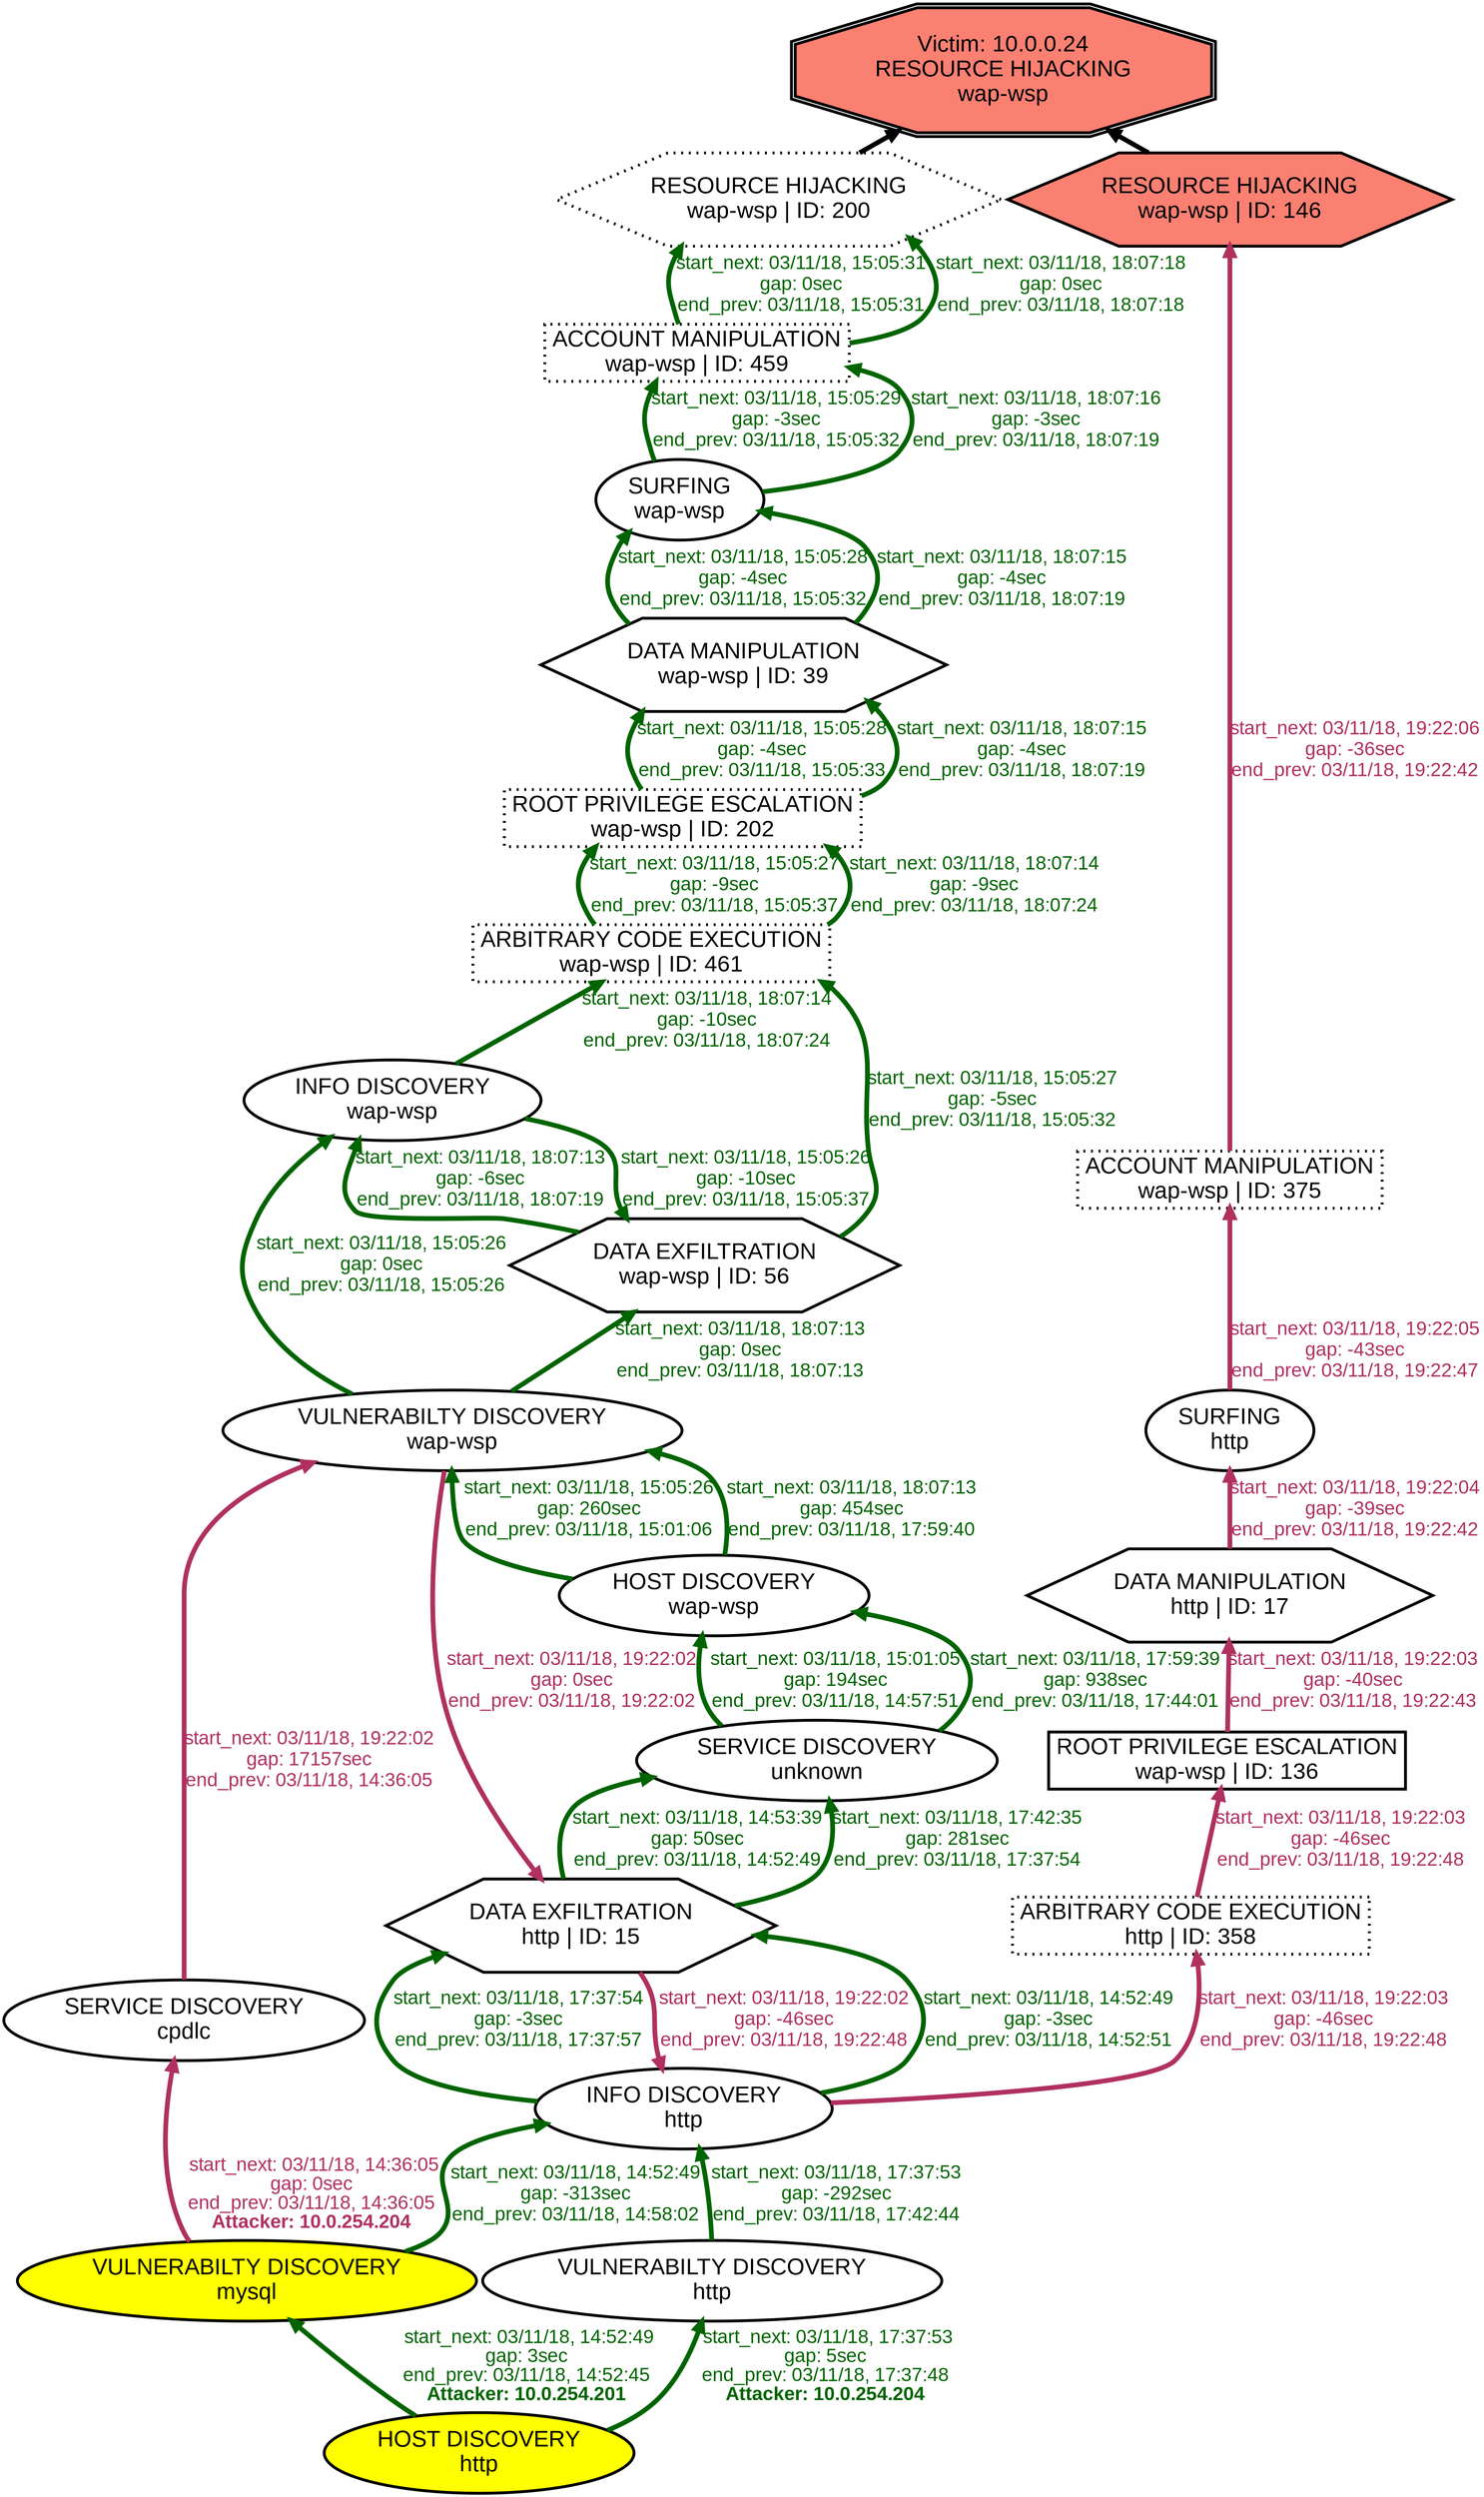 digraph RESOURCEHIJACKINGwapwsp {
rankdir="BT"; 
 graph [ nodesep="0.1", ranksep="0.02"] 
 node [ fontname=Arial, fontsize=24,penwidth=3]; 
 edge [ fontname=Arial, fontsize=20,penwidth=5 ];
"Victim: 10.0.0.24
RESOURCE HIJACKING
wap-wsp" [shape=doubleoctagon, style=filled, fillcolor=salmon];
{ rank = max; "Victim: 10.0.0.24
RESOURCE HIJACKING
wap-wsp"}
"RESOURCE HIJACKING
wap-wsp | ID: 200" -> "Victim: 10.0.0.24
RESOURCE HIJACKING
wap-wsp"
"RESOURCE HIJACKING
wap-wsp | ID: 200" [style="filled,dotted", fillcolor= salmon]
"RESOURCE HIJACKING
wap-wsp | ID: 146" -> "Victim: 10.0.0.24
RESOURCE HIJACKING
wap-wsp"
"RESOURCE HIJACKING
wap-wsp | ID: 146" [style=filled, fillcolor= salmon]
{ rank=same; "RESOURCE HIJACKING
wap-wsp | ID: 200" "RESOURCE HIJACKING
wap-wsp | ID: 146"}
"VULNERABILTY DISCOVERY
mysql" [style=filled, fillcolor= yellow]
"VULNERABILTY DISCOVERY
mysql" -> "SERVICE DISCOVERY
cpdlc" [ color=maroon] [label=<<font color="maroon"> start_next: 03/11/18, 14:36:05<br/>gap: 0sec<br/>end_prev: 03/11/18, 14:36:05</font><br/><font color="maroon"><b>Attacker: 10.0.254.204</b></font>>]
"SERVICE DISCOVERY
cpdlc" -> "VULNERABILTY DISCOVERY
wap-wsp" [ label="start_next: 03/11/18, 19:22:02
gap: 17157sec
end_prev: 03/11/18, 14:36:05"][ fontcolor="maroon" color=maroon]
"VULNERABILTY DISCOVERY
wap-wsp" -> "DATA EXFILTRATION
http | ID: 15" [ label="start_next: 03/11/18, 19:22:02
gap: 0sec
end_prev: 03/11/18, 19:22:02"][ fontcolor="maroon" color=maroon]
"DATA EXFILTRATION
http | ID: 15" -> "INFO DISCOVERY
http" [ label="start_next: 03/11/18, 19:22:02
gap: -46sec
end_prev: 03/11/18, 19:22:48"][ fontcolor="maroon" color=maroon]
"INFO DISCOVERY
http" -> "ARBITRARY CODE EXECUTION
http | ID: 358" [ label="start_next: 03/11/18, 19:22:03
gap: -46sec
end_prev: 03/11/18, 19:22:48"][ fontcolor="maroon" color=maroon]
"ARBITRARY CODE EXECUTION
http | ID: 358" -> "ROOT PRIVILEGE ESCALATION
wap-wsp | ID: 136" [ label="start_next: 03/11/18, 19:22:03
gap: -46sec
end_prev: 03/11/18, 19:22:48"][ fontcolor="maroon" color=maroon]
"ROOT PRIVILEGE ESCALATION
wap-wsp | ID: 136" -> "DATA MANIPULATION
http | ID: 17" [ label="start_next: 03/11/18, 19:22:03
gap: -40sec
end_prev: 03/11/18, 19:22:43"][ fontcolor="maroon" color=maroon]
"DATA MANIPULATION
http | ID: 17" -> "SURFING
http" [ label="start_next: 03/11/18, 19:22:04
gap: -39sec
end_prev: 03/11/18, 19:22:42"][ fontcolor="maroon" color=maroon]
"SURFING
http" -> "ACCOUNT MANIPULATION
wap-wsp | ID: 375" [ label="start_next: 03/11/18, 19:22:05
gap: -43sec
end_prev: 03/11/18, 19:22:47"][ fontcolor="maroon" color=maroon]
"ACCOUNT MANIPULATION
wap-wsp | ID: 375" -> "RESOURCE HIJACKING
wap-wsp | ID: 146" [ label="start_next: 03/11/18, 19:22:06
gap: -36sec
end_prev: 03/11/18, 19:22:42"][ fontcolor="maroon" color=maroon]
"HOST DISCOVERY
http" [style=filled, fillcolor= yellow]
"HOST DISCOVERY
http" -> "VULNERABILTY DISCOVERY
mysql" [ color=darkgreen] [label=<<font color="darkgreen"> start_next: 03/11/18, 14:52:49<br/>gap: 3sec<br/>end_prev: 03/11/18, 14:52:45</font><br/><font color="darkgreen"><b>Attacker: 10.0.254.201</b></font>>]
"VULNERABILTY DISCOVERY
mysql" -> "INFO DISCOVERY
http" [ label="start_next: 03/11/18, 14:52:49
gap: -313sec
end_prev: 03/11/18, 14:58:02"][ fontcolor="darkgreen" color=darkgreen]
"INFO DISCOVERY
http" -> "DATA EXFILTRATION
http | ID: 15" [ label="start_next: 03/11/18, 14:52:49
gap: -3sec
end_prev: 03/11/18, 14:52:51"][ fontcolor="darkgreen" color=darkgreen]
"DATA EXFILTRATION
http | ID: 15" -> "SERVICE DISCOVERY
unknown" [ label="start_next: 03/11/18, 14:53:39
gap: 50sec
end_prev: 03/11/18, 14:52:49"][ fontcolor="darkgreen" color=darkgreen]
"SERVICE DISCOVERY
unknown" -> "HOST DISCOVERY
wap-wsp" [ label="start_next: 03/11/18, 15:01:05
gap: 194sec
end_prev: 03/11/18, 14:57:51"][ fontcolor="darkgreen" color=darkgreen]
"HOST DISCOVERY
wap-wsp" -> "VULNERABILTY DISCOVERY
wap-wsp" [ label="start_next: 03/11/18, 15:05:26
gap: 260sec
end_prev: 03/11/18, 15:01:06"][ fontcolor="darkgreen" color=darkgreen]
"VULNERABILTY DISCOVERY
wap-wsp" -> "INFO DISCOVERY
wap-wsp" [ label="start_next: 03/11/18, 15:05:26
gap: 0sec
end_prev: 03/11/18, 15:05:26"][ fontcolor="darkgreen" color=darkgreen]
"INFO DISCOVERY
wap-wsp" -> "DATA EXFILTRATION
wap-wsp | ID: 56" [ label="start_next: 03/11/18, 15:05:26
gap: -10sec
end_prev: 03/11/18, 15:05:37"][ fontcolor="darkgreen" color=darkgreen]
"DATA EXFILTRATION
wap-wsp | ID: 56" -> "ARBITRARY CODE EXECUTION
wap-wsp | ID: 461" [ label="start_next: 03/11/18, 15:05:27
gap: -5sec
end_prev: 03/11/18, 15:05:32"][ fontcolor="darkgreen" color=darkgreen]
"ARBITRARY CODE EXECUTION
wap-wsp | ID: 461" -> "ROOT PRIVILEGE ESCALATION
wap-wsp | ID: 202" [ label="start_next: 03/11/18, 15:05:27
gap: -9sec
end_prev: 03/11/18, 15:05:37"][ fontcolor="darkgreen" color=darkgreen]
"ROOT PRIVILEGE ESCALATION
wap-wsp | ID: 202" -> "DATA MANIPULATION
wap-wsp | ID: 39" [ label="start_next: 03/11/18, 15:05:28
gap: -4sec
end_prev: 03/11/18, 15:05:33"][ fontcolor="darkgreen" color=darkgreen]
"DATA MANIPULATION
wap-wsp | ID: 39" -> "SURFING
wap-wsp" [ label="start_next: 03/11/18, 15:05:28
gap: -4sec
end_prev: 03/11/18, 15:05:32"][ fontcolor="darkgreen" color=darkgreen]
"SURFING
wap-wsp" -> "ACCOUNT MANIPULATION
wap-wsp | ID: 459" [ label="start_next: 03/11/18, 15:05:29
gap: -3sec
end_prev: 03/11/18, 15:05:32"][ fontcolor="darkgreen" color=darkgreen]
"ACCOUNT MANIPULATION
wap-wsp | ID: 459" -> "RESOURCE HIJACKING
wap-wsp | ID: 200" [ label="start_next: 03/11/18, 15:05:31
gap: 0sec
end_prev: 03/11/18, 15:05:31"][ fontcolor="darkgreen" color=darkgreen]
"HOST DISCOVERY
http" [style=filled, fillcolor= yellow]
"HOST DISCOVERY
http" -> "VULNERABILTY DISCOVERY
http" [ color=darkgreen] [label=<<font color="darkgreen"> start_next: 03/11/18, 17:37:53<br/>gap: 5sec<br/>end_prev: 03/11/18, 17:37:48</font><br/><font color="darkgreen"><b>Attacker: 10.0.254.204</b></font>>]
"VULNERABILTY DISCOVERY
http" -> "INFO DISCOVERY
http" [ label="start_next: 03/11/18, 17:37:53
gap: -292sec
end_prev: 03/11/18, 17:42:44"][ fontcolor="darkgreen" color=darkgreen]
"INFO DISCOVERY
http" -> "DATA EXFILTRATION
http | ID: 15" [ label="start_next: 03/11/18, 17:37:54
gap: -3sec
end_prev: 03/11/18, 17:37:57"][ fontcolor="darkgreen" color=darkgreen]
"DATA EXFILTRATION
http | ID: 15" -> "SERVICE DISCOVERY
unknown" [ label="start_next: 03/11/18, 17:42:35
gap: 281sec
end_prev: 03/11/18, 17:37:54"][ fontcolor="darkgreen" color=darkgreen]
"SERVICE DISCOVERY
unknown" -> "HOST DISCOVERY
wap-wsp" [ label="start_next: 03/11/18, 17:59:39
gap: 938sec
end_prev: 03/11/18, 17:44:01"][ fontcolor="darkgreen" color=darkgreen]
"HOST DISCOVERY
wap-wsp" -> "VULNERABILTY DISCOVERY
wap-wsp" [ label="start_next: 03/11/18, 18:07:13
gap: 454sec
end_prev: 03/11/18, 17:59:40"][ fontcolor="darkgreen" color=darkgreen]
"VULNERABILTY DISCOVERY
wap-wsp" -> "DATA EXFILTRATION
wap-wsp | ID: 56" [ label="start_next: 03/11/18, 18:07:13
gap: 0sec
end_prev: 03/11/18, 18:07:13"][ fontcolor="darkgreen" color=darkgreen]
"DATA EXFILTRATION
wap-wsp | ID: 56" -> "INFO DISCOVERY
wap-wsp" [ label="start_next: 03/11/18, 18:07:13
gap: -6sec
end_prev: 03/11/18, 18:07:19"][ fontcolor="darkgreen" color=darkgreen]
"INFO DISCOVERY
wap-wsp" -> "ARBITRARY CODE EXECUTION
wap-wsp | ID: 461" [ label="start_next: 03/11/18, 18:07:14
gap: -10sec
end_prev: 03/11/18, 18:07:24"][ fontcolor="darkgreen" color=darkgreen]
"ARBITRARY CODE EXECUTION
wap-wsp | ID: 461" -> "ROOT PRIVILEGE ESCALATION
wap-wsp | ID: 202" [ label="start_next: 03/11/18, 18:07:14
gap: -9sec
end_prev: 03/11/18, 18:07:24"][ fontcolor="darkgreen" color=darkgreen]
"ROOT PRIVILEGE ESCALATION
wap-wsp | ID: 202" -> "DATA MANIPULATION
wap-wsp | ID: 39" [ label="start_next: 03/11/18, 18:07:15
gap: -4sec
end_prev: 03/11/18, 18:07:19"][ fontcolor="darkgreen" color=darkgreen]
"DATA MANIPULATION
wap-wsp | ID: 39" -> "SURFING
wap-wsp" [ label="start_next: 03/11/18, 18:07:15
gap: -4sec
end_prev: 03/11/18, 18:07:19"][ fontcolor="darkgreen" color=darkgreen]
"SURFING
wap-wsp" -> "ACCOUNT MANIPULATION
wap-wsp | ID: 459" [ label="start_next: 03/11/18, 18:07:16
gap: -3sec
end_prev: 03/11/18, 18:07:19"][ fontcolor="darkgreen" color=darkgreen]
"ACCOUNT MANIPULATION
wap-wsp | ID: 459" -> "RESOURCE HIJACKING
wap-wsp | ID: 200" [ label="start_next: 03/11/18, 18:07:18
gap: 0sec
end_prev: 03/11/18, 18:07:18"][ fontcolor="darkgreen" color=darkgreen]
"VULNERABILTY DISCOVERY
mysql" [shape=oval]
"VULNERABILTY DISCOVERY
mysql" [tooltip="ET SCAN Suspicious inbound to mySQL port 3306
ET SCAN Suspicious inbound to MSSQL port 1433
ET SCAN Suspicious inbound to PostgreSQL port 5432
ET SCAN Nikto Web App Scan in Progress
ET SCAN Suspicious inbound to Oracle SQL port 1521
ET SCAN Suspicious inbound to mSQL port 4333"]
"SERVICE DISCOVERY
cpdlc" [shape=oval]
"SERVICE DISCOVERY
cpdlc" [tooltip="ET SCAN Potential VNC Scan 5900-5920
ET SCAN Potential VNC Scan 5800-5820"]
"VULNERABILTY DISCOVERY
wap-wsp" [shape=oval]
"VULNERABILTY DISCOVERY
wap-wsp" [tooltip="ET SCAN Nikto Web App Scan in Progress"]
"DATA EXFILTRATION
http | ID: 15" [shape=hexagon]
"DATA EXFILTRATION
http | ID: 15" [tooltip="GPL WEB_SERVER Tomcat server snoop access
GPL EXPLOIT ISAPI .ida access
GPL EXPLOIT /msadc/samples/ access
ET WEB_SERVER ColdFusion componentutils access
ET WEB_SERVER /system32/ in Uri - Possible Protected Directory Access Attempt
ET WEB_SPECIFIC_APPS PHP-CGI query string parameter vulnerability
ET WEB_SERVER Possible XXE SYSTEM ENTITY in POST BODY.
ET WEB_SERVER /etc/shadow Detected in URI
GPL EXPLOIT ISAPI .idq access"]
"INFO DISCOVERY
http" [shape=oval]
"INFO DISCOVERY
http" [tooltip="GPL WEB_SERVER viewcode access
GPL WEB_SERVER .htaccess access
GPL WEB_SERVER writeto.cnf access
GPL WEB_SERVER iisadmin access
ET WEB_SERVER PHP Easteregg Information-Disclosure (funny-logo)
ET WEB_SPECIFIC_APPS Request to Wordpress W3TC Plug-in dbcache Directory
GPL WEB_SERVER services.cnf access
ET WEB_SERVER PHP Easteregg Information-Disclosure (zend-logo)
GPL EXPLOIT unicode directory traversal attempt
ET WEB_SERVER PHP Easteregg Information-Disclosure (php-logo)
GPL WEB_SERVER service.cnf access
GPL EXPLOIT iisadmpwd attempt
ET WEB_SERVER PHP SESSION SuperGlobal in URI
GPL WEB_SERVER /~root access
GPL WEB_SERVER authors.pwd access
ET WEB_SERVER PHP ENV SuperGlobal in URI
GPL EXPLOIT .cnf access
ET POLICY Proxy TRACE Request - inbound
GPL WEB_SERVER .htpasswd access
GPL WEB_SERVER global.asa access
ET WEB_SERVER PHP SERVER SuperGlobal in URI
GPL EXPLOIT fpcount access
GPL WEB_SERVER globals.pl access
GPL WEB_SERVER service.pwd
GPL EXPLOIT ISAPI .idq attempt
ET WEB_SERVER PHP Easteregg Information-Disclosure (phpinfo)
GPL WEB_SERVER printenv access
GPL WEB_SERVER author.exe access
GPL EXPLOIT iissamples access
GPL EXPLOIT .htr access
ET WEB_SERVER PHP REQUEST SuperGlobal in URI"]
"ARBITRARY CODE EXECUTION
http | ID: 358" [style="dotted", shape=box]
"ARBITRARY CODE EXECUTION
http | ID: 358" [tooltip="ET CURRENT_EVENTS QNAP Shellshock CVE-2014-6271
ET WEB_SPECIFIC_APPS DesktopOnNet don3_requiem.php app_path Parameter Remote File Inclusion
ET WEB_SPECIFIC_APPS Horde type Parameter Local File Inclusion Attempt
ET WEB_SPECIFIC_APPS Golem Gaming Portal root_path Parameter Remote File inclusion Attempt
ET WEB_SERVER Possible CVE-2014-6271 Attempt in Headers
ET WEB_SPECIFIC_APPS BASE base_stat_common.php remote file include
ET WEB_SPECIFIC_APPS KR-Web krgourl.php DOCUMENT_ROOT Parameter Remote File Inclusion Attempt
ET WEB_SPECIFIC_APPS Joomla swMenuPro ImageManager.php Remote File Inclusion Attempt
ET WEB_SPECIFIC_APPS FormMailer formmailer.admin.inc.php BASE_DIR Parameter Remote File Inclusion Attempt
ET WEB_SPECIFIC_APPS AjaxPortal di.php pathtoserverdata Parameter Remote File Inclusion Attempt
ET WEB_SERVER cmd.exe In URI - Possible Command Execution Attempt
ET WEB_SPECIFIC_APPS KingCMS menu.php CONFIG Parameter Remote File Inclusion
ETPRO WEB_SPECIFIC_APPS PHPMoAdmin RCE Attempt
ET WEB_SERVER Exploit Suspected PHP Injection Attack (cmd=)
ET WEB_SPECIFIC_APPS Achievo debugger.php config_atkroot parameter Remote File Inclusion Attempt
ET WEB_SERVER Possible CVE-2014-6271 Attempt
ET WEB_SPECIFIC_APPS Joomla Dada Mail Manager Component config.dadamail.php GLOBALS Parameter Remote File Inclusion
ET WEB_SPECIFIC_APPS WEB-PHP RCE PHPBB 2004-1315
ET WEB_SPECIFIC_APPS DesktopOnNet frontpage.php app_path Parameter Remote File Inclusion
ET WEB_SPECIFIC_APPS Joomla AjaxChat Component ajcuser.php GLOBALS Parameter Remote File Inclusion Attempt"]
"ROOT PRIVILEGE ESCALATION
wap-wsp | ID: 136" [shape=box]
"ROOT PRIVILEGE ESCALATION
wap-wsp | ID: 136" [tooltip="ET WEB_SERVER ColdFusion administrator access
ETPRO WEB_SPECIFIC_APPS ipTIME firmware < 9.58 RCE
GPL EXPLOIT administrators.pwd access
GPL EXPLOIT CodeRed v2 root.exe access"]
"DATA MANIPULATION
http | ID: 17" [shape=hexagon]
"DATA MANIPULATION
http | ID: 17" [tooltip="ET WEB_SERVER Possible SQL Injection Attempt SELECT FROM
ET WEB_SERVER MYSQL SELECT CONCAT SQL Injection Attempt
ET WEB_SERVER Possible SQL Injection Attempt UNION SELECT"]
"SURFING
http" [shape=oval]
"SURFING
http" [tooltip="ET WEB_SERVER WEB-PHP phpinfo access"]
"ACCOUNT MANIPULATION
wap-wsp | ID: 375" [style="dotted", shape=box]
"ACCOUNT MANIPULATION
wap-wsp | ID: 375" [tooltip="GPL EXPLOIT /iisadmpwd/aexp2.htr access
ET WEB_SERVER SELECT USER SQL Injection Attempt in URI"]
"RESOURCE HIJACKING
wap-wsp | ID: 146" [shape=hexagon]
"RESOURCE HIJACKING
wap-wsp | ID: 146" [tooltip="GPL WEB_SERVER Oracle Java Process Manager access"]
"HOST DISCOVERY
http" [shape=oval]
"HOST DISCOVERY
http" [tooltip="ET SCAN Nmap Scripting Engine User-Agent Detected (Nmap Scripting Engine)
ET SCAN Possible Nmap User-Agent Observed"]
"SERVICE DISCOVERY
unknown" [shape=oval]
"SERVICE DISCOVERY
unknown" [tooltip="ET SCAN Potential SSH Scan
ET SCAN Potential VNC Scan 5800-5820
ET SCAN Potential VNC Scan 5900-5920
ET SCAN NMAP OS Detection Probe"]
"HOST DISCOVERY
wap-wsp" [shape=oval]
"HOST DISCOVERY
wap-wsp" [tooltip="ET SCAN Nmap Scripting Engine User-Agent Detected (Nmap Scripting Engine)
ET SCAN Possible Nmap User-Agent Observed"]
"INFO DISCOVERY
wap-wsp" [shape=oval]
"INFO DISCOVERY
wap-wsp" [tooltip="GPL WEB_SERVER viewcode access
GPL WEB_SERVER .htaccess access
GPL WEB_SERVER writeto.cnf access
GPL WEB_SERVER iisadmin access
GPL WEB_SERVER services.cnf access
GPL EXPLOIT unicode directory traversal attempt
GPL WEB_SERVER service.cnf access
GPL EXPLOIT iisadmpwd attempt
ET WEB_SERVER PHP SESSION SuperGlobal in URI
GPL WEB_SERVER /~root access
GPL WEB_SERVER authors.pwd access
ET WEB_SERVER PHP ENV SuperGlobal in URI
GPL EXPLOIT .cnf access
ET POLICY Proxy TRACE Request - inbound
GPL WEB_SERVER .htpasswd access
GPL WEB_SERVER global.asa access
ET WEB_SERVER PHP SERVER SuperGlobal in URI
GPL EXPLOIT fpcount access
GPL WEB_SERVER globals.pl access
GPL WEB_SERVER service.pwd
GPL EXPLOIT ISAPI .idq attempt
ET WEB_SERVER PHP Easteregg Information-Disclosure (phpinfo)
GPL WEB_SERVER printenv access
GPL WEB_SERVER author.exe access
GPL EXPLOIT iissamples access
GPL EXPLOIT .htr access
ET WEB_SERVER PHP REQUEST SuperGlobal in URI"]
"DATA EXFILTRATION
wap-wsp | ID: 56" [shape=hexagon]
"DATA EXFILTRATION
wap-wsp | ID: 56" [tooltip="GPL WEB_SERVER Tomcat server snoop access
GPL EXPLOIT ISAPI .ida access
GPL EXPLOIT /msadc/samples/ access
ET WEB_SERVER /system32/ in Uri - Possible Protected Directory Access Attempt
ET WEB_SPECIFIC_APPS PHP-CGI query string parameter vulnerability
ET WEB_SERVER /etc/shadow Detected in URI
GPL EXPLOIT ISAPI .idq access"]
"ARBITRARY CODE EXECUTION
wap-wsp | ID: 461" [style="dotted", shape=box]
"ARBITRARY CODE EXECUTION
wap-wsp | ID: 461" [tooltip="ET WEB_SPECIFIC_APPS BASE base_stat_common.php remote file include
ET WEB_SPECIFIC_APPS Golem Gaming Portal root_path Parameter Remote File inclusion Attempt
ET WEB_SPECIFIC_APPS WEB-PHP RCE PHPBB 2004-1315
ET CURRENT_EVENTS QNAP Shellshock CVE-2014-6271
ET WEB_SERVER Exploit Suspected PHP Injection Attack (cmd=)
ET WEB_SERVER Possible CVE-2014-6271 Attempt in Headers"]
"ROOT PRIVILEGE ESCALATION
wap-wsp | ID: 202" [style="dotted", shape=box]
"ROOT PRIVILEGE ESCALATION
wap-wsp | ID: 202" [tooltip="ET WEB_SERVER ColdFusion administrator access
ETPRO WEB_SPECIFIC_APPS ipTIME firmware < 9.58 RCE
GPL EXPLOIT administrators.pwd access
GPL EXPLOIT CodeRed v2 root.exe access"]
"DATA MANIPULATION
wap-wsp | ID: 39" [shape=hexagon]
"DATA MANIPULATION
wap-wsp | ID: 39" [tooltip="ET WEB_SERVER Possible SQL Injection Attempt SELECT FROM
ET WEB_SERVER Possible SQL Injection Attempt UNION SELECT"]
"SURFING
wap-wsp" [shape=oval]
"SURFING
wap-wsp" [tooltip="ET WEB_SERVER WEB-PHP phpinfo access"]
"ACCOUNT MANIPULATION
wap-wsp | ID: 459" [style="dotted", shape=box]
"ACCOUNT MANIPULATION
wap-wsp | ID: 459" [tooltip="GPL EXPLOIT /iisadmpwd/aexp2.htr access
ET WEB_SERVER SELECT USER SQL Injection Attempt in URI"]
"RESOURCE HIJACKING
wap-wsp | ID: 200" [style="dotted", shape=hexagon]
"RESOURCE HIJACKING
wap-wsp | ID: 200" [tooltip="GPL WEB_SERVER Oracle Java Process Manager access"]
"VULNERABILTY DISCOVERY
http" [shape=oval]
"VULNERABILTY DISCOVERY
http" [tooltip="ET SCAN Suspicious inbound to mySQL port 3306
ET SCAN Suspicious inbound to MSSQL port 1433
ET SCAN Nikto Web App Scan in Progress
ET SCAN Suspicious inbound to PostgreSQL port 5432
ET SCAN Suspicious inbound to Oracle SQL port 1521
ET SCAN Suspicious inbound to mSQL port 4333"]
}
